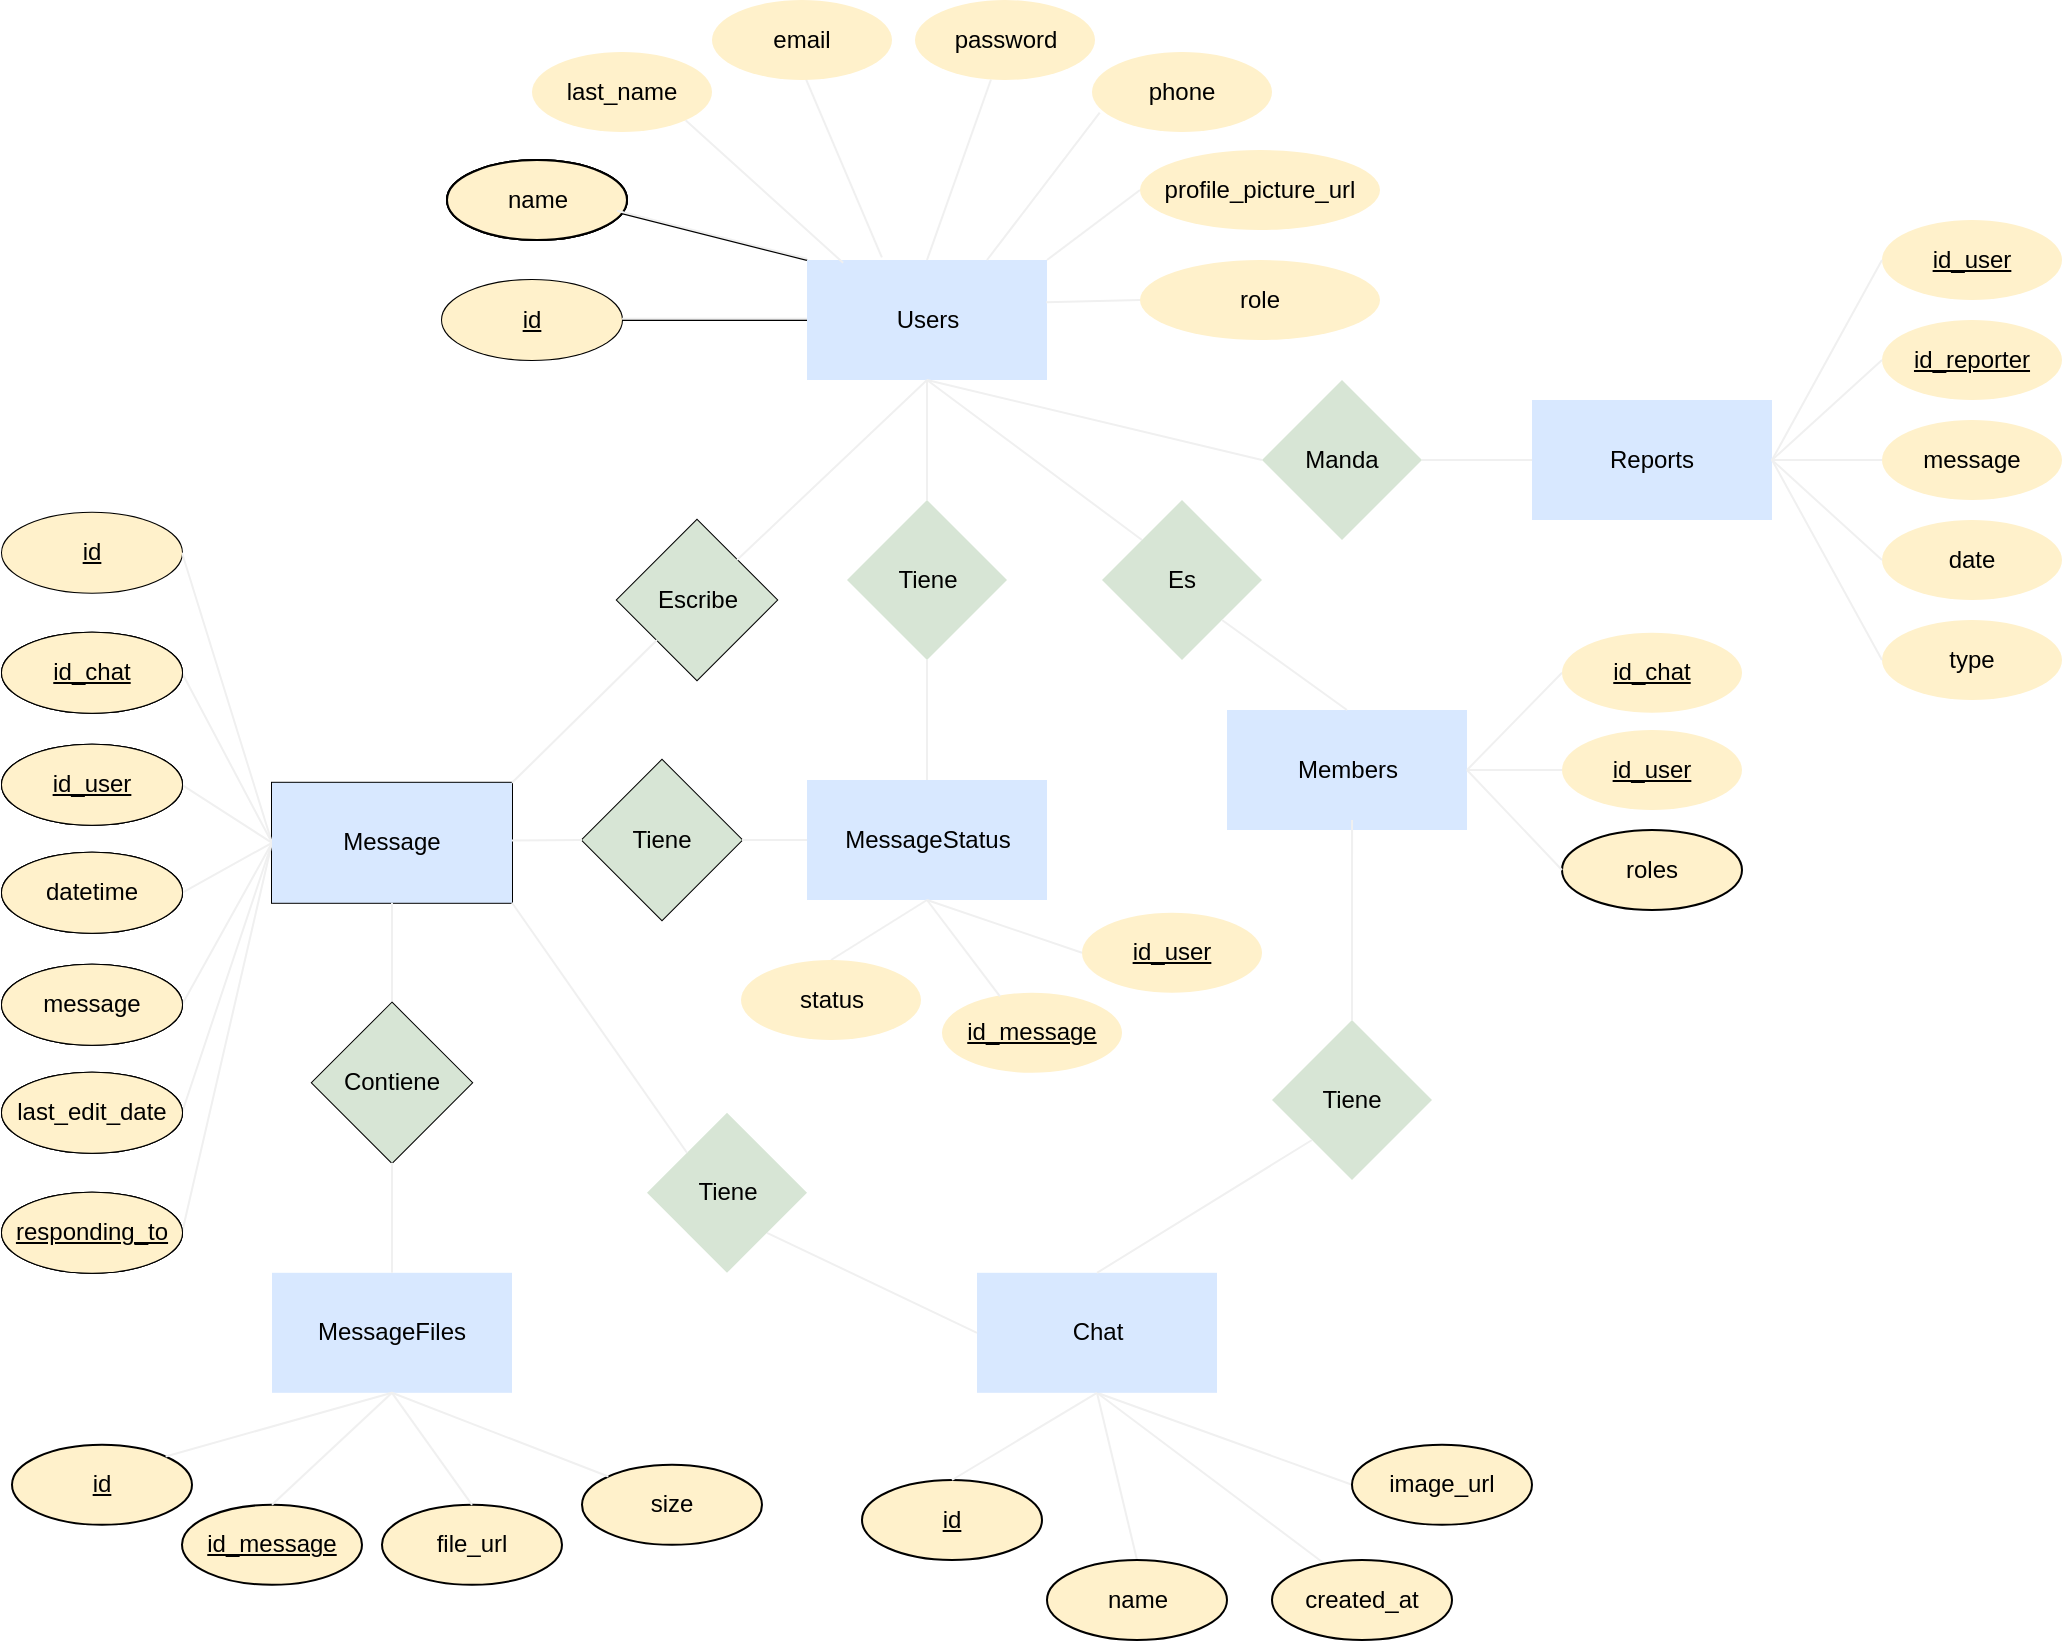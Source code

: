 <mxfile>
    <diagram id="URDF5yM-yLJE8CEQNXf-" name="Page-1">
        <mxGraphModel dx="544" dy="375" grid="1" gridSize="10" guides="1" tooltips="1" connect="1" arrows="1" fold="1" page="1" pageScale="1" pageWidth="1500" pageHeight="2000" math="0" shadow="0">
            <root>
                <mxCell id="0"/>
                <mxCell id="1" parent="0"/>
                <mxCell id="3" value="" style="endArrow=none;html=1;rounded=0;exitX=0.5;exitY=1;exitDx=0;exitDy=0;entryX=0.292;entryY=0.046;entryDx=0;entryDy=0;fontColor=#000000;entryPerimeter=0;strokeColor=#F0F0F0;" parent="1" source="18" target="73" edge="1">
                    <mxGeometry relative="1" as="geometry">
                        <mxPoint x="950" y="932.4" as="sourcePoint"/>
                        <mxPoint x="1060" y="1032.4" as="targetPoint"/>
                    </mxGeometry>
                </mxCell>
                <mxCell id="4" value="" style="endArrow=none;html=1;rounded=0;exitX=0.5;exitY=1;exitDx=0;exitDy=0;entryX=0;entryY=0.5;entryDx=0;entryDy=0;fontColor=#000000;strokeColor=#F0F0F0;" parent="1" source="18" target="72" edge="1">
                    <mxGeometry relative="1" as="geometry">
                        <mxPoint x="980" y="962.4" as="sourcePoint"/>
                        <mxPoint x="870" y="1012.4" as="targetPoint"/>
                    </mxGeometry>
                </mxCell>
                <mxCell id="5" value="" style="endArrow=none;html=1;rounded=0;exitX=0.5;exitY=1;exitDx=0;exitDy=0;entryX=0.5;entryY=0;entryDx=0;entryDy=0;fontColor=#000000;strokeColor=#F0F0F0;" parent="1" source="18" target="71" edge="1">
                    <mxGeometry relative="1" as="geometry">
                        <mxPoint x="950" y="932.4" as="sourcePoint"/>
                        <mxPoint x="840" y="982.4" as="targetPoint"/>
                    </mxGeometry>
                </mxCell>
                <mxCell id="6" value="Users" style="rounded=0;whiteSpace=wrap;html=1;fontColor=#000000;fillColor=#D8E8FF;strokeColor=none;" parent="1" vertex="1">
                    <mxGeometry x="652.5" y="350" width="120" height="60" as="geometry"/>
                </mxCell>
                <mxCell id="12" value="" style="endArrow=none;html=1;rounded=0;entryX=0.522;entryY=0.99;entryDx=0;entryDy=0;exitX=0.312;exitY=-0.021;exitDx=0;exitDy=0;fontColor=#000000;strokeColor=#F0F0F0;entryPerimeter=0;exitPerimeter=0;" parent="1" source="6" target="164" edge="1">
                    <mxGeometry width="50" height="50" relative="1" as="geometry">
                        <mxPoint x="632.5" y="510" as="sourcePoint"/>
                        <mxPoint x="692.5" y="270" as="targetPoint"/>
                    </mxGeometry>
                </mxCell>
                <mxCell id="13" value="" style="endArrow=none;html=1;rounded=0;entryX=0.944;entryY=0.65;entryDx=0;entryDy=0;exitX=0;exitY=0;exitDx=0;exitDy=0;entryPerimeter=0;fontColor=#000000;" parent="1" source="6" target="107" edge="1">
                    <mxGeometry width="50" height="50" relative="1" as="geometry">
                        <mxPoint x="632.5" y="510" as="sourcePoint"/>
                        <mxPoint x="527.5" y="326" as="targetPoint"/>
                    </mxGeometry>
                </mxCell>
                <mxCell id="14" value="" style="endArrow=none;html=1;rounded=0;exitX=1;exitY=0.5;exitDx=0;exitDy=0;entryX=0;entryY=0.5;entryDx=0;entryDy=0;fontColor=#000000;" parent="1" source="161" target="6" edge="1">
                    <mxGeometry width="50" height="50" relative="1" as="geometry">
                        <mxPoint x="547.5" y="380" as="sourcePoint"/>
                        <mxPoint x="682.5" y="460" as="targetPoint"/>
                    </mxGeometry>
                </mxCell>
                <mxCell id="15" value="" style="endArrow=none;html=1;rounded=0;entryX=0.75;entryY=0;entryDx=0;entryDy=0;exitX=0.043;exitY=0.758;exitDx=0;exitDy=0;fontColor=#000000;strokeColor=#F0F0F0;exitPerimeter=0;" parent="1" source="165" target="6" edge="1">
                    <mxGeometry width="50" height="50" relative="1" as="geometry">
                        <mxPoint x="812.5" y="306" as="sourcePoint"/>
                        <mxPoint x="682.5" y="460" as="targetPoint"/>
                    </mxGeometry>
                </mxCell>
                <mxCell id="16" value="" style="endArrow=none;html=1;rounded=0;exitX=0.5;exitY=0;exitDx=0;exitDy=0;fontColor=#000000;strokeColor=#F0F0F0;" parent="1" source="6" target="166" edge="1">
                    <mxGeometry width="50" height="50" relative="1" as="geometry">
                        <mxPoint x="712.5" y="350" as="sourcePoint"/>
                        <mxPoint x="770.741" y="270.169" as="targetPoint"/>
                    </mxGeometry>
                </mxCell>
                <mxCell id="17" value="Escribe" style="rhombus;whiteSpace=wrap;html=1;fontColor=#000000;fillColor=#D7E5D5;" parent="1" vertex="1">
                    <mxGeometry x="557.5" y="480" width="80" height="80" as="geometry"/>
                </mxCell>
                <mxCell id="18" value="Chat" style="rounded=0;whiteSpace=wrap;html=1;fontColor=#000000;fillColor=#D8E8FF;strokeColor=none;" parent="1" vertex="1">
                    <mxGeometry x="737.5" y="856.4" width="120" height="60" as="geometry"/>
                </mxCell>
                <mxCell id="19" value="" style="endArrow=none;html=1;rounded=0;entryX=0.5;entryY=1;entryDx=0;entryDy=0;exitX=1;exitY=0;exitDx=0;exitDy=0;fontColor=#000000;strokeColor=#F0F0F0;" parent="1" source="17" target="6" edge="1">
                    <mxGeometry width="50" height="50" relative="1" as="geometry">
                        <mxPoint x="735" y="500" as="sourcePoint"/>
                        <mxPoint x="665" y="510" as="targetPoint"/>
                    </mxGeometry>
                </mxCell>
                <mxCell id="28" style="rounded=0;orthogonalLoop=1;jettySize=auto;html=1;exitX=0;exitY=0.5;exitDx=0;exitDy=0;entryX=1;entryY=0.5;entryDx=0;entryDy=0;strokeColor=#F0F0F0;endArrow=none;endFill=0;fontColor=#000000;" parent="1" source="29" target="67" edge="1">
                    <mxGeometry relative="1" as="geometry"/>
                </mxCell>
                <mxCell id="29" value="Message" style="rounded=0;whiteSpace=wrap;html=1;fontColor=#000000;fillColor=#D8E8FF;" parent="1" vertex="1">
                    <mxGeometry x="385" y="611.4" width="120" height="60" as="geometry"/>
                </mxCell>
                <mxCell id="54" value="&lt;u&gt;id_user&lt;/u&gt;" style="ellipse;whiteSpace=wrap;html=1;fontColor=#000000;fillColor=#D7E5D5;" parent="1" vertex="1">
                    <mxGeometry x="250" y="592.4" width="90" height="40" as="geometry"/>
                </mxCell>
                <mxCell id="55" value="datetime" style="ellipse;whiteSpace=wrap;html=1;fontColor=#000000;fillColor=#D7E5D5;" parent="1" vertex="1">
                    <mxGeometry x="250" y="646.4" width="90" height="40" as="geometry"/>
                </mxCell>
                <mxCell id="56" value="message" style="ellipse;whiteSpace=wrap;html=1;fontColor=#000000;fillColor=#D7E5D5;" parent="1" vertex="1">
                    <mxGeometry x="250" y="702.4" width="90" height="40" as="geometry"/>
                </mxCell>
                <mxCell id="57" value="&lt;u&gt;id_chat&lt;/u&gt;" style="ellipse;whiteSpace=wrap;html=1;fontColor=#000000;fillColor=#D7E5D5;" parent="1" vertex="1">
                    <mxGeometry x="250" y="536.4" width="90" height="40" as="geometry"/>
                </mxCell>
                <mxCell id="58" value="" style="endArrow=none;html=1;rounded=0;exitX=1;exitY=0.5;exitDx=0;exitDy=0;entryX=0;entryY=0.5;entryDx=0;entryDy=0;fontColor=#000000;strokeColor=#F0F0F0;" parent="1" source="57" target="29" edge="1">
                    <mxGeometry width="50" height="50" relative="1" as="geometry">
                        <mxPoint x="360" y="601.4" as="sourcePoint"/>
                        <mxPoint x="410" y="551.4" as="targetPoint"/>
                    </mxGeometry>
                </mxCell>
                <mxCell id="59" value="" style="endArrow=none;html=1;rounded=0;exitX=1;exitY=0.5;exitDx=0;exitDy=0;entryX=0;entryY=0.5;entryDx=0;entryDy=0;fontColor=#000000;strokeColor=#F0F0F0;" parent="1" source="54" target="29" edge="1">
                    <mxGeometry width="50" height="50" relative="1" as="geometry">
                        <mxPoint x="350" y="571.4" as="sourcePoint"/>
                        <mxPoint x="395" y="651.4" as="targetPoint"/>
                    </mxGeometry>
                </mxCell>
                <mxCell id="60" value="" style="endArrow=none;html=1;rounded=0;exitX=1;exitY=0.5;exitDx=0;exitDy=0;entryX=0;entryY=0.5;entryDx=0;entryDy=0;fontColor=#000000;strokeColor=#F0F0F0;" parent="1" source="55" target="29" edge="1">
                    <mxGeometry width="50" height="50" relative="1" as="geometry">
                        <mxPoint x="350" y="631.4" as="sourcePoint"/>
                        <mxPoint x="395" y="651.4" as="targetPoint"/>
                    </mxGeometry>
                </mxCell>
                <mxCell id="61" value="" style="endArrow=none;html=1;rounded=0;exitX=1;exitY=0.5;exitDx=0;exitDy=0;entryX=0;entryY=0.5;entryDx=0;entryDy=0;fontColor=#000000;strokeColor=#F0F0F0;" parent="1" source="56" target="29" edge="1">
                    <mxGeometry width="50" height="50" relative="1" as="geometry">
                        <mxPoint x="350" y="686.4" as="sourcePoint"/>
                        <mxPoint x="395" y="651.4" as="targetPoint"/>
                    </mxGeometry>
                </mxCell>
                <mxCell id="67" value="last_edit_date" style="ellipse;whiteSpace=wrap;html=1;fontColor=#000000;fillColor=#D7E5D5;" parent="1" vertex="1">
                    <mxGeometry x="250" y="756.4" width="90" height="40" as="geometry"/>
                </mxCell>
                <mxCell id="71" value="name" style="ellipse;whiteSpace=wrap;html=1;fontColor=#000000;fillColor=#FFF1CB;" parent="1" vertex="1">
                    <mxGeometry x="772.5" y="1000" width="90" height="40" as="geometry"/>
                </mxCell>
                <mxCell id="72" value="image_url" style="ellipse;whiteSpace=wrap;html=1;fontColor=#000000;fillColor=#FFF1CB;" parent="1" vertex="1">
                    <mxGeometry x="925" y="942.4" width="90" height="40" as="geometry"/>
                </mxCell>
                <mxCell id="73" value="created_at" style="ellipse;whiteSpace=wrap;html=1;fontColor=#000000;fillColor=#FFF1CB;" parent="1" vertex="1">
                    <mxGeometry x="885" y="1000" width="90" height="40" as="geometry"/>
                </mxCell>
                <mxCell id="76" value="&lt;u&gt;id&lt;/u&gt;" style="ellipse;whiteSpace=wrap;html=1;fontColor=#000000;fillColor=#FFF1CB;" parent="1" vertex="1">
                    <mxGeometry x="680" y="960" width="90" height="40" as="geometry"/>
                </mxCell>
                <mxCell id="77" value="" style="endArrow=none;html=1;rounded=0;exitX=0.5;exitY=1;exitDx=0;exitDy=0;entryX=0.5;entryY=0;entryDx=0;entryDy=0;fontColor=#000000;strokeColor=#F0F0F0;" parent="1" source="18" target="76" edge="1">
                    <mxGeometry relative="1" as="geometry">
                        <mxPoint x="1105" y="982.4" as="sourcePoint"/>
                        <mxPoint x="1265" y="982.4" as="targetPoint"/>
                    </mxGeometry>
                </mxCell>
                <mxCell id="84" value="&lt;u&gt;id&lt;/u&gt;" style="ellipse;whiteSpace=wrap;html=1;fontColor=#000000;fillColor=#FFF1CB;" parent="1" vertex="1">
                    <mxGeometry x="250" y="476.4" width="90" height="40" as="geometry"/>
                </mxCell>
                <mxCell id="85" value="" style="endArrow=none;html=1;rounded=0;exitX=1;exitY=0.5;exitDx=0;exitDy=0;entryX=0;entryY=0.5;entryDx=0;entryDy=0;fontColor=#000000;strokeColor=#F0F0F0;" parent="1" source="84" target="29" edge="1">
                    <mxGeometry width="50" height="50" relative="1" as="geometry">
                        <mxPoint x="350" y="601.4" as="sourcePoint"/>
                        <mxPoint x="395" y="651.4" as="targetPoint"/>
                    </mxGeometry>
                </mxCell>
                <mxCell id="107" value="name" style="ellipse;whiteSpace=wrap;html=1;fontColor=#000000;fillColor=#D7E5D5;" parent="1" vertex="1">
                    <mxGeometry x="472.5" y="300" width="90" height="40" as="geometry"/>
                </mxCell>
                <mxCell id="111" value="" style="endArrow=none;html=1;rounded=0;entryX=1;entryY=0;entryDx=0;entryDy=0;exitX=0;exitY=0.5;exitDx=0;exitDy=0;fontColor=#000000;strokeColor=#F0F0F0;" parent="1" source="167" target="6" edge="1">
                    <mxGeometry width="50" height="50" relative="1" as="geometry">
                        <mxPoint x="827.5" y="355" as="sourcePoint"/>
                        <mxPoint x="772.5" y="370" as="targetPoint"/>
                    </mxGeometry>
                </mxCell>
                <mxCell id="114" value="" style="endArrow=none;html=1;rounded=0;entryX=0;entryY=1;entryDx=0;entryDy=0;exitX=1;exitY=0;exitDx=0;exitDy=0;fontColor=#000000;strokeColor=#F0F0F0;" parent="1" source="29" target="17" edge="1">
                    <mxGeometry width="50" height="50" relative="1" as="geometry">
                        <mxPoint x="585" y="642.5" as="sourcePoint"/>
                        <mxPoint x="650" y="567.5" as="targetPoint"/>
                    </mxGeometry>
                </mxCell>
                <mxCell id="115" value="" style="endArrow=none;html=1;rounded=0;exitX=0.5;exitY=1;exitDx=0;exitDy=0;entryX=0.5;entryY=0;entryDx=0;entryDy=0;fontColor=#000000;strokeColor=#F0F0F0;" parent="1" source="29" target="119" edge="1">
                    <mxGeometry width="50" height="50" relative="1" as="geometry">
                        <mxPoint x="515" y="621.4" as="sourcePoint"/>
                        <mxPoint x="445" y="722.4" as="targetPoint"/>
                    </mxGeometry>
                </mxCell>
                <mxCell id="116" value="MessageFiles" style="rounded=0;whiteSpace=wrap;html=1;fontColor=#000000;fillColor=#D8E8FF;strokeColor=none;" parent="1" vertex="1">
                    <mxGeometry x="385" y="856.4" width="120" height="60" as="geometry"/>
                </mxCell>
                <mxCell id="119" value="Contiene" style="rhombus;whiteSpace=wrap;html=1;fontColor=#000000;fillColor=#D7E5D5;" parent="1" vertex="1">
                    <mxGeometry x="405" y="721.4" width="80" height="80" as="geometry"/>
                </mxCell>
                <mxCell id="120" value="" style="endArrow=none;html=1;rounded=0;exitX=0.5;exitY=1;exitDx=0;exitDy=0;entryX=0.5;entryY=0;entryDx=0;entryDy=0;fontColor=#000000;strokeColor=#F0F0F0;" parent="1" source="119" target="116" edge="1">
                    <mxGeometry width="50" height="50" relative="1" as="geometry">
                        <mxPoint x="455" y="681.4" as="sourcePoint"/>
                        <mxPoint x="455" y="731.4" as="targetPoint"/>
                    </mxGeometry>
                </mxCell>
                <mxCell id="121" value="&lt;u&gt;id_message&lt;/u&gt;" style="ellipse;whiteSpace=wrap;html=1;fontColor=#000000;fillColor=#FFF1CB;" parent="1" vertex="1">
                    <mxGeometry x="340" y="972.4" width="90" height="40" as="geometry"/>
                </mxCell>
                <mxCell id="122" value="&lt;u&gt;id&lt;/u&gt;" style="ellipse;whiteSpace=wrap;html=1;fontColor=#000000;fillColor=#FFF1CB;" parent="1" vertex="1">
                    <mxGeometry x="255" y="942.4" width="90" height="40" as="geometry"/>
                </mxCell>
                <mxCell id="123" value="file_url" style="ellipse;whiteSpace=wrap;html=1;fontColor=#000000;fillColor=#FFF1CB;" parent="1" vertex="1">
                    <mxGeometry x="440" y="972.4" width="90" height="40" as="geometry"/>
                </mxCell>
                <mxCell id="124" value="&lt;u&gt;responding_to&lt;/u&gt;" style="ellipse;whiteSpace=wrap;html=1;fontColor=#000000;fillColor=#D7E5D5;" parent="1" vertex="1">
                    <mxGeometry x="250" y="816.4" width="90" height="40" as="geometry"/>
                </mxCell>
                <mxCell id="125" style="rounded=0;orthogonalLoop=1;jettySize=auto;html=1;exitX=0;exitY=0.5;exitDx=0;exitDy=0;entryX=1;entryY=0.5;entryDx=0;entryDy=0;strokeColor=#F0F0F0;endArrow=none;endFill=0;fontColor=#000000;" parent="1" source="29" target="124" edge="1">
                    <mxGeometry relative="1" as="geometry">
                        <mxPoint x="395" y="651.4" as="sourcePoint"/>
                        <mxPoint x="350.0" y="786.4" as="targetPoint"/>
                    </mxGeometry>
                </mxCell>
                <mxCell id="126" value="size" style="ellipse;whiteSpace=wrap;html=1;fontColor=#000000;fillColor=#FFF1CB;" parent="1" vertex="1">
                    <mxGeometry x="540" y="952.4" width="90" height="40" as="geometry"/>
                </mxCell>
                <mxCell id="127" style="rounded=0;orthogonalLoop=1;jettySize=auto;html=1;exitX=0.5;exitY=1;exitDx=0;exitDy=0;entryX=1;entryY=0;entryDx=0;entryDy=0;strokeColor=#F0F0F0;endArrow=none;endFill=0;fontColor=#000000;" parent="1" source="116" target="122" edge="1">
                    <mxGeometry relative="1" as="geometry">
                        <mxPoint x="385" y="726.4" as="sourcePoint"/>
                        <mxPoint x="340.0" y="921.4" as="targetPoint"/>
                    </mxGeometry>
                </mxCell>
                <mxCell id="128" style="rounded=0;orthogonalLoop=1;jettySize=auto;html=1;exitX=0.5;exitY=1;exitDx=0;exitDy=0;entryX=0.5;entryY=0;entryDx=0;entryDy=0;strokeColor=#F0F0F0;endArrow=none;endFill=0;fontColor=#000000;" parent="1" source="116" target="121" edge="1">
                    <mxGeometry relative="1" as="geometry">
                        <mxPoint x="455" y="926.4" as="sourcePoint"/>
                        <mxPoint x="326.715" y="958.212" as="targetPoint"/>
                    </mxGeometry>
                </mxCell>
                <mxCell id="129" style="rounded=0;orthogonalLoop=1;jettySize=auto;html=1;exitX=0.5;exitY=1;exitDx=0;exitDy=0;entryX=0.5;entryY=0;entryDx=0;entryDy=0;strokeColor=#F0F0F0;endArrow=none;endFill=0;fontColor=#000000;" parent="1" source="116" target="123" edge="1">
                    <mxGeometry relative="1" as="geometry">
                        <mxPoint x="455" y="926.4" as="sourcePoint"/>
                        <mxPoint x="390" y="982.4" as="targetPoint"/>
                    </mxGeometry>
                </mxCell>
                <mxCell id="130" style="rounded=0;orthogonalLoop=1;jettySize=auto;html=1;exitX=0.5;exitY=1;exitDx=0;exitDy=0;entryX=0;entryY=0;entryDx=0;entryDy=0;strokeColor=#F0F0F0;endArrow=none;endFill=0;fontColor=#000000;" parent="1" source="116" target="126" edge="1">
                    <mxGeometry relative="1" as="geometry">
                        <mxPoint x="495" y="890" as="sourcePoint"/>
                        <mxPoint x="545" y="946" as="targetPoint"/>
                    </mxGeometry>
                </mxCell>
                <mxCell id="132" value="" style="endArrow=none;html=1;rounded=0;entryX=0.5;entryY=1;entryDx=0;entryDy=0;exitX=0;exitY=0;exitDx=0;exitDy=0;fontColor=#000000;strokeColor=#F0F0F0;" parent="1" source="133" target="6" edge="1">
                    <mxGeometry width="50" height="50" relative="1" as="geometry">
                        <mxPoint x="740" y="506" as="sourcePoint"/>
                        <mxPoint x="705.0" y="450" as="targetPoint"/>
                    </mxGeometry>
                </mxCell>
                <mxCell id="133" value="Es" style="rhombus;whiteSpace=wrap;html=1;fontColor=#000000;fillColor=#D7E5D5;strokeColor=none;" parent="1" vertex="1">
                    <mxGeometry x="800" y="470" width="80" height="80" as="geometry"/>
                </mxCell>
                <mxCell id="134" value="Members" style="rounded=0;whiteSpace=wrap;html=1;fillColor=#D8E8FF;fontColor=#000000;strokeColor=none;" parent="1" vertex="1">
                    <mxGeometry x="862.5" y="575" width="120" height="60" as="geometry"/>
                </mxCell>
                <mxCell id="135" value="" style="endArrow=none;html=1;rounded=0;entryX=1;entryY=1;entryDx=0;entryDy=0;exitX=0.5;exitY=0;exitDx=0;exitDy=0;fontColor=#000000;strokeColor=#F0F0F0;" parent="1" source="134" target="133" edge="1">
                    <mxGeometry width="50" height="50" relative="1" as="geometry">
                        <mxPoint x="655.0" y="585" as="sourcePoint"/>
                        <mxPoint x="700.0" y="540" as="targetPoint"/>
                    </mxGeometry>
                </mxCell>
                <mxCell id="138" value="roles" style="ellipse;whiteSpace=wrap;html=1;fontColor=#000000;fillColor=#FFF1CB;" parent="1" vertex="1">
                    <mxGeometry x="1030" y="635" width="90" height="40" as="geometry"/>
                </mxCell>
                <mxCell id="139" value="" style="endArrow=none;html=1;rounded=0;entryX=1;entryY=0.5;entryDx=0;entryDy=0;exitX=0;exitY=0.5;exitDx=0;exitDy=0;fontColor=#000000;strokeColor=#F0F0F0;" parent="1" source="168" target="134" edge="1">
                    <mxGeometry width="50" height="50" relative="1" as="geometry">
                        <mxPoint x="1030.0" y="550" as="sourcePoint"/>
                        <mxPoint x="890.0" y="540" as="targetPoint"/>
                    </mxGeometry>
                </mxCell>
                <mxCell id="140" value="" style="endArrow=none;html=1;rounded=0;entryX=1;entryY=0.5;entryDx=0;entryDy=0;exitX=0;exitY=0.5;exitDx=0;exitDy=0;fontColor=#000000;strokeColor=#F0F0F0;" parent="1" source="169" target="134" edge="1">
                    <mxGeometry width="50" height="50" relative="1" as="geometry">
                        <mxPoint x="1030.0" y="615" as="sourcePoint"/>
                        <mxPoint x="992.5" y="615" as="targetPoint"/>
                    </mxGeometry>
                </mxCell>
                <mxCell id="141" value="" style="endArrow=none;html=1;rounded=0;entryX=1;entryY=0.5;entryDx=0;entryDy=0;exitX=0;exitY=0.5;exitDx=0;exitDy=0;fontColor=#000000;strokeColor=#F0F0F0;" parent="1" source="138" target="134" edge="1">
                    <mxGeometry width="50" height="50" relative="1" as="geometry">
                        <mxPoint x="1050.0" y="626" as="sourcePoint"/>
                        <mxPoint x="992.5" y="615" as="targetPoint"/>
                    </mxGeometry>
                </mxCell>
                <mxCell id="142" value="" style="endArrow=none;html=1;rounded=0;exitX=0;exitY=0.5;exitDx=0;exitDy=0;entryX=1;entryY=1;entryDx=0;entryDy=0;fontColor=#000000;strokeColor=#F0F0F0;" parent="1" source="18" target="143" edge="1">
                    <mxGeometry width="50" height="50" relative="1" as="geometry">
                        <mxPoint x="700" y="781.4" as="sourcePoint"/>
                        <mxPoint x="720" y="799.6" as="targetPoint"/>
                    </mxGeometry>
                </mxCell>
                <mxCell id="143" value="Tiene" style="rhombus;whiteSpace=wrap;html=1;fontColor=#000000;fillColor=#D7E5D5;strokeColor=none;" parent="1" vertex="1">
                    <mxGeometry x="572.5" y="776.4" width="80" height="80" as="geometry"/>
                </mxCell>
                <mxCell id="144" value="" style="endArrow=none;html=1;rounded=0;exitX=0;exitY=0;exitDx=0;exitDy=0;entryX=1;entryY=1;entryDx=0;entryDy=0;fontColor=#000000;strokeColor=#F0F0F0;" parent="1" source="143" target="29" edge="1">
                    <mxGeometry width="50" height="50" relative="1" as="geometry">
                        <mxPoint x="700" y="696" as="sourcePoint"/>
                        <mxPoint x="655" y="675" as="targetPoint"/>
                    </mxGeometry>
                </mxCell>
                <mxCell id="145" value="&lt;u&gt;id_user&lt;/u&gt;" style="ellipse;whiteSpace=wrap;html=1;fontColor=#000000;fillColor=#D7E5D5;" parent="1" vertex="1">
                    <mxGeometry x="250" y="592.4" width="90" height="40" as="geometry"/>
                </mxCell>
                <mxCell id="146" value="datetime" style="ellipse;whiteSpace=wrap;html=1;fontColor=#000000;fillColor=#D7E5D5;" parent="1" vertex="1">
                    <mxGeometry x="250" y="646.4" width="90" height="40" as="geometry"/>
                </mxCell>
                <mxCell id="147" value="message" style="ellipse;whiteSpace=wrap;html=1;fontColor=#000000;fillColor=#D7E5D5;" parent="1" vertex="1">
                    <mxGeometry x="250" y="702.4" width="90" height="40" as="geometry"/>
                </mxCell>
                <mxCell id="148" value="last_edit_date" style="ellipse;whiteSpace=wrap;html=1;fontColor=#000000;fillColor=#D7E5D5;" parent="1" vertex="1">
                    <mxGeometry x="250" y="756.4" width="90" height="40" as="geometry"/>
                </mxCell>
                <mxCell id="149" value="&lt;u&gt;responding_to&lt;/u&gt;" style="ellipse;whiteSpace=wrap;html=1;fontColor=#000000;fillColor=#D7E5D5;" parent="1" vertex="1">
                    <mxGeometry x="250" y="816.4" width="90" height="40" as="geometry"/>
                </mxCell>
                <mxCell id="150" value="&lt;u&gt;id_chat&lt;/u&gt;" style="ellipse;whiteSpace=wrap;html=1;fontColor=#000000;fillColor=#D7E5D5;" parent="1" vertex="1">
                    <mxGeometry x="250" y="536.4" width="90" height="40" as="geometry"/>
                </mxCell>
                <mxCell id="152" value="name" style="ellipse;whiteSpace=wrap;html=1;fontColor=#000000;fillColor=#D7E5D5;" parent="1" vertex="1">
                    <mxGeometry x="472.5" y="300" width="90" height="40" as="geometry"/>
                </mxCell>
                <mxCell id="155" value="&lt;u&gt;id_user&lt;/u&gt;" style="ellipse;whiteSpace=wrap;html=1;fontColor=#000000;fillColor=#FFF1CB;" parent="1" vertex="1">
                    <mxGeometry x="250" y="592.4" width="90" height="40" as="geometry"/>
                </mxCell>
                <mxCell id="156" value="datetime" style="ellipse;whiteSpace=wrap;html=1;fontColor=#000000;fillColor=#FFF1CB;" parent="1" vertex="1">
                    <mxGeometry x="250" y="646.4" width="90" height="40" as="geometry"/>
                </mxCell>
                <mxCell id="157" value="message" style="ellipse;whiteSpace=wrap;html=1;fontColor=#000000;fillColor=#FFF1CB;" parent="1" vertex="1">
                    <mxGeometry x="250" y="702.4" width="90" height="40" as="geometry"/>
                </mxCell>
                <mxCell id="158" value="last_edit_date" style="ellipse;whiteSpace=wrap;html=1;fontColor=#000000;fillColor=#FFF1CB;" parent="1" vertex="1">
                    <mxGeometry x="250" y="756.4" width="90" height="40" as="geometry"/>
                </mxCell>
                <mxCell id="159" value="&lt;u&gt;responding_to&lt;/u&gt;" style="ellipse;whiteSpace=wrap;html=1;fontColor=#000000;fillColor=#FFF1CB;" parent="1" vertex="1">
                    <mxGeometry x="250" y="816.4" width="90" height="40" as="geometry"/>
                </mxCell>
                <mxCell id="160" value="&lt;u&gt;id_chat&lt;/u&gt;" style="ellipse;whiteSpace=wrap;html=1;fontColor=#000000;fillColor=#FFF1CB;" parent="1" vertex="1">
                    <mxGeometry x="250" y="536.4" width="90" height="40" as="geometry"/>
                </mxCell>
                <mxCell id="161" value="&lt;u&gt;id&lt;/u&gt;" style="ellipse;whiteSpace=wrap;html=1;fontColor=#000000;fillColor=#FFF1CB;" parent="1" vertex="1">
                    <mxGeometry x="470" y="360" width="90" height="40" as="geometry"/>
                </mxCell>
                <mxCell id="162" value="name" style="ellipse;whiteSpace=wrap;html=1;fontColor=#000000;fillColor=#FFF1CB;" parent="1" vertex="1">
                    <mxGeometry x="472.5" y="300" width="90" height="40" as="geometry"/>
                </mxCell>
                <mxCell id="163" value="last_name" style="ellipse;whiteSpace=wrap;html=1;fontColor=#000000;fillColor=#FFF1CB;strokeColor=none;" parent="1" vertex="1">
                    <mxGeometry x="515" y="246" width="90" height="40" as="geometry"/>
                </mxCell>
                <mxCell id="164" value="email" style="ellipse;whiteSpace=wrap;html=1;fontColor=#000000;fillColor=#FFF1CB;strokeColor=none;" parent="1" vertex="1">
                    <mxGeometry x="605" y="220" width="90" height="40" as="geometry"/>
                </mxCell>
                <mxCell id="165" value="phone" style="ellipse;whiteSpace=wrap;html=1;fontColor=#000000;fillColor=#FFF1CB;strokeColor=none;" parent="1" vertex="1">
                    <mxGeometry x="795" y="246" width="90" height="40" as="geometry"/>
                </mxCell>
                <mxCell id="166" value="password" style="ellipse;whiteSpace=wrap;html=1;fontColor=#000000;fillColor=#FFF1CB;strokeColor=none;" parent="1" vertex="1">
                    <mxGeometry x="706.5" y="220" width="90" height="40" as="geometry"/>
                </mxCell>
                <mxCell id="167" value="profile_picture_url" style="ellipse;whiteSpace=wrap;html=1;fontColor=#000000;fillColor=#FFF1CB;strokeColor=none;" parent="1" vertex="1">
                    <mxGeometry x="819" y="295" width="120" height="40" as="geometry"/>
                </mxCell>
                <mxCell id="168" value="&lt;u&gt;id_chat&lt;/u&gt;" style="ellipse;whiteSpace=wrap;html=1;fontColor=#000000;fillColor=#FFF1CB;strokeColor=none;" parent="1" vertex="1">
                    <mxGeometry x="1030" y="536.4" width="90" height="40" as="geometry"/>
                </mxCell>
                <mxCell id="169" value="&lt;u&gt;id_user&lt;/u&gt;" style="ellipse;whiteSpace=wrap;html=1;fontColor=#000000;fillColor=#FFF1CB;strokeColor=none;" parent="1" vertex="1">
                    <mxGeometry x="1030" y="585" width="90" height="40" as="geometry"/>
                </mxCell>
                <mxCell id="170" value="Manda" style="rhombus;whiteSpace=wrap;html=1;fontColor=#000000;fillColor=#D7E5D5;strokeColor=none;" parent="1" vertex="1">
                    <mxGeometry x="880" y="410" width="80" height="80" as="geometry"/>
                </mxCell>
                <mxCell id="171" value="" style="endArrow=none;html=1;rounded=0;entryX=0.5;entryY=1;entryDx=0;entryDy=0;exitX=0;exitY=0.5;exitDx=0;exitDy=0;fontColor=#000000;strokeColor=#F0F0F0;" parent="1" source="170" target="6" edge="1">
                    <mxGeometry width="50" height="50" relative="1" as="geometry">
                        <mxPoint x="812.5" y="510" as="sourcePoint"/>
                        <mxPoint x="705" y="450" as="targetPoint"/>
                    </mxGeometry>
                </mxCell>
                <mxCell id="172" value="Reports" style="rounded=0;whiteSpace=wrap;html=1;fillColor=#D8E8FF;fontColor#fff;fontColor=#000000;strokeColor=none;" parent="1" vertex="1">
                    <mxGeometry x="1015" y="420" width="120" height="60" as="geometry"/>
                </mxCell>
                <mxCell id="173" value="" style="endArrow=none;html=1;rounded=0;entryX=1;entryY=0.5;entryDx=0;entryDy=0;exitX=0;exitY=0.5;exitDx=0;exitDy=0;fontColor=#000000;strokeColor=#F0F0F0;" parent="1" source="172" target="170" edge="1">
                    <mxGeometry width="50" height="50" relative="1" as="geometry">
                        <mxPoint x="892.5" y="470" as="sourcePoint"/>
                        <mxPoint x="765" y="435" as="targetPoint"/>
                    </mxGeometry>
                </mxCell>
                <mxCell id="174" value="message" style="ellipse;whiteSpace=wrap;html=1;fontColor=#000000;fillColor=#FFF1CB;strokeColor=none;" parent="1" vertex="1">
                    <mxGeometry x="1190" y="430" width="90" height="40" as="geometry"/>
                </mxCell>
                <mxCell id="175" value="&lt;u&gt;id_user&lt;/u&gt;" style="ellipse;whiteSpace=wrap;html=1;fontColor=#000000;fillColor=#FFF1CB;strokeColor=none;" parent="1" vertex="1">
                    <mxGeometry x="1190" y="330" width="90" height="40" as="geometry"/>
                </mxCell>
                <mxCell id="176" value="&lt;u&gt;id_reporter&lt;/u&gt;" style="ellipse;whiteSpace=wrap;html=1;fontColor=#000000;fillColor=#FFF1CB;strokeColor=none;" parent="1" vertex="1">
                    <mxGeometry x="1190" y="380" width="90" height="40" as="geometry"/>
                </mxCell>
                <mxCell id="177" value="date" style="ellipse;whiteSpace=wrap;html=1;fontColor=#000000;fillColor=#FFF1CB;strokeColor=none;" parent="1" vertex="1">
                    <mxGeometry x="1190" y="480" width="90" height="40" as="geometry"/>
                </mxCell>
                <mxCell id="178" value="type" style="ellipse;whiteSpace=wrap;html=1;fontColor=#000000;fillColor=#FFF1CB;strokeColor=none;" parent="1" vertex="1">
                    <mxGeometry x="1190" y="530" width="90" height="40" as="geometry"/>
                </mxCell>
                <mxCell id="179" value="" style="endArrow=none;html=1;rounded=0;entryX=1;entryY=0.5;entryDx=0;entryDy=0;exitX=0;exitY=0.5;exitDx=0;exitDy=0;fontColor=#000000;strokeColor=#F0F0F0;" parent="1" source="175" target="172" edge="1">
                    <mxGeometry width="50" height="50" relative="1" as="geometry">
                        <mxPoint x="1040.0" y="560" as="sourcePoint"/>
                        <mxPoint x="992.5" y="605" as="targetPoint"/>
                    </mxGeometry>
                </mxCell>
                <mxCell id="180" value="" style="endArrow=none;html=1;rounded=0;entryX=1;entryY=0.5;entryDx=0;entryDy=0;exitX=0;exitY=0.5;exitDx=0;exitDy=0;fontColor=#000000;strokeColor=#F0F0F0;" parent="1" source="176" target="172" edge="1">
                    <mxGeometry width="50" height="50" relative="1" as="geometry">
                        <mxPoint x="1200.0" y="365" as="sourcePoint"/>
                        <mxPoint x="1145" y="460" as="targetPoint"/>
                    </mxGeometry>
                </mxCell>
                <mxCell id="181" value="" style="endArrow=none;html=1;rounded=0;entryX=1;entryY=0.5;entryDx=0;entryDy=0;exitX=0;exitY=0.5;exitDx=0;exitDy=0;fontColor=#000000;strokeColor=#F0F0F0;" parent="1" source="174" target="172" edge="1">
                    <mxGeometry width="50" height="50" relative="1" as="geometry">
                        <mxPoint x="1200.0" y="420" as="sourcePoint"/>
                        <mxPoint x="1145" y="460" as="targetPoint"/>
                    </mxGeometry>
                </mxCell>
                <mxCell id="182" value="" style="endArrow=none;html=1;rounded=0;entryX=1;entryY=0.5;entryDx=0;entryDy=0;exitX=0;exitY=0.5;exitDx=0;exitDy=0;fontColor=#000000;strokeColor=#F0F0F0;" parent="1" source="177" target="172" edge="1">
                    <mxGeometry width="50" height="50" relative="1" as="geometry">
                        <mxPoint x="1200.0" y="470" as="sourcePoint"/>
                        <mxPoint x="1145" y="460" as="targetPoint"/>
                    </mxGeometry>
                </mxCell>
                <mxCell id="183" value="" style="endArrow=none;html=1;rounded=0;entryX=1;entryY=0.5;entryDx=0;entryDy=0;exitX=0;exitY=0.5;exitDx=0;exitDy=0;fontColor=#000000;strokeColor=#F0F0F0;" parent="1" source="178" target="172" edge="1">
                    <mxGeometry width="50" height="50" relative="1" as="geometry">
                        <mxPoint x="1200.0" y="520" as="sourcePoint"/>
                        <mxPoint x="1145" y="460" as="targetPoint"/>
                    </mxGeometry>
                </mxCell>
                <mxCell id="186" value="MessageStatus" style="rounded=0;whiteSpace=wrap;html=1;fontColor=#000000;fillColor=#D8E8FF;strokeColor=none;" parent="1" vertex="1">
                    <mxGeometry x="652.5" y="610" width="120" height="60" as="geometry"/>
                </mxCell>
                <mxCell id="187" value="" style="endArrow=none;html=1;rounded=0;entryX=0.5;entryY=1;entryDx=0;entryDy=0;fontColor=#000000;exitX=0.5;exitY=0;exitDx=0;exitDy=0;strokeColor=#F0F0F0;" parent="1" source="188" target="186" edge="1">
                    <mxGeometry width="50" height="50" relative="1" as="geometry">
                        <mxPoint x="800" y="696" as="sourcePoint"/>
                        <mxPoint x="992.5" y="615" as="targetPoint"/>
                    </mxGeometry>
                </mxCell>
                <mxCell id="188" value="status" style="ellipse;whiteSpace=wrap;html=1;fontColor=#000000;fillColor=#FFF1CB;strokeColor=none;" parent="1" vertex="1">
                    <mxGeometry x="619.5" y="700" width="90" height="40" as="geometry"/>
                </mxCell>
                <mxCell id="189" value="&lt;u&gt;id_message&lt;/u&gt;" style="ellipse;whiteSpace=wrap;html=1;fontColor=#000000;fillColor=#FFF1CB;strokeColor=none;" parent="1" vertex="1">
                    <mxGeometry x="720" y="716.4" width="90" height="40" as="geometry"/>
                </mxCell>
                <mxCell id="190" value="Tiene" style="rhombus;whiteSpace=wrap;html=1;fontColor=#000000;fillColor=#D7E5D5;strokeColor=none;" parent="1" vertex="1">
                    <mxGeometry x="672.5" y="470" width="80" height="80" as="geometry"/>
                </mxCell>
                <mxCell id="191" value="" style="endArrow=none;html=1;rounded=0;entryX=0.5;entryY=1;entryDx=0;entryDy=0;exitX=0.5;exitY=0;exitDx=0;exitDy=0;fontColor=#000000;strokeColor=#F0F0F0;" parent="1" source="190" target="6" edge="1">
                    <mxGeometry width="50" height="50" relative="1" as="geometry">
                        <mxPoint x="812.5" y="510" as="sourcePoint"/>
                        <mxPoint x="705" y="450" as="targetPoint"/>
                    </mxGeometry>
                </mxCell>
                <mxCell id="192" value="" style="endArrow=none;html=1;rounded=0;entryX=0.5;entryY=1;entryDx=0;entryDy=0;exitX=0.5;exitY=0;exitDx=0;exitDy=0;fontColor=#000000;strokeColor=#F0F0F0;" parent="1" source="186" target="190" edge="1">
                    <mxGeometry width="50" height="50" relative="1" as="geometry">
                        <mxPoint x="640" y="500" as="sourcePoint"/>
                        <mxPoint x="705" y="450" as="targetPoint"/>
                    </mxGeometry>
                </mxCell>
                <mxCell id="194" value="Tiene" style="rhombus;whiteSpace=wrap;html=1;fontColor=#000000;fillColor=#D7E5D5;" parent="1" vertex="1">
                    <mxGeometry x="540" y="600" width="80" height="80" as="geometry"/>
                </mxCell>
                <mxCell id="195" value="" style="endArrow=none;html=1;rounded=0;exitX=0;exitY=0.5;exitDx=0;exitDy=0;fontColor=#000000;entryX=0.999;entryY=0.481;entryDx=0;entryDy=0;entryPerimeter=0;strokeColor=#F0F0F0;" parent="1" source="194" target="29" edge="1">
                    <mxGeometry width="50" height="50" relative="1" as="geometry">
                        <mxPoint x="520" y="642.4" as="sourcePoint"/>
                        <mxPoint x="500" y="640" as="targetPoint"/>
                    </mxGeometry>
                </mxCell>
                <mxCell id="196" value="" style="endArrow=none;html=1;rounded=0;entryX=1;entryY=0.5;entryDx=0;entryDy=0;exitX=0;exitY=0.5;exitDx=0;exitDy=0;fontColor=#000000;strokeColor=#F0F0F0;" parent="1" source="186" target="194" edge="1">
                    <mxGeometry width="50" height="50" relative="1" as="geometry">
                        <mxPoint x="570" y="616" as="sourcePoint"/>
                        <mxPoint x="555" y="615" as="targetPoint"/>
                    </mxGeometry>
                </mxCell>
                <mxCell id="197" value="Tiene" style="rhombus;whiteSpace=wrap;html=1;fontColor=#000000;fillColor=#D7E5D5;strokeColor=none;" parent="1" vertex="1">
                    <mxGeometry x="885" y="730" width="80" height="80" as="geometry"/>
                </mxCell>
                <mxCell id="198" value="" style="endArrow=none;html=1;rounded=0;exitX=0.5;exitY=0;exitDx=0;exitDy=0;entryX=0;entryY=1;entryDx=0;entryDy=0;fontColor=#000000;strokeColor=#F0F0F0;" parent="1" source="18" target="197" edge="1">
                    <mxGeometry width="50" height="50" relative="1" as="geometry">
                        <mxPoint x="845" y="902.4" as="sourcePoint"/>
                        <mxPoint x="650" y="812.4" as="targetPoint"/>
                    </mxGeometry>
                </mxCell>
                <mxCell id="199" value="" style="endArrow=none;html=1;rounded=0;exitX=0.521;exitY=0.917;exitDx=0;exitDy=0;entryX=0.5;entryY=0;entryDx=0;entryDy=0;fontColor=#000000;exitPerimeter=0;strokeColor=#F0F0F0;" parent="1" source="134" target="197" edge="1">
                    <mxGeometry width="50" height="50" relative="1" as="geometry">
                        <mxPoint x="905" y="872.4" as="sourcePoint"/>
                        <mxPoint x="925" y="812.4" as="targetPoint"/>
                    </mxGeometry>
                </mxCell>
                <mxCell id="200" value="" style="endArrow=none;html=1;rounded=0;entryX=0.5;entryY=1;entryDx=0;entryDy=0;fontColor=#000000;exitX=0.322;exitY=0.045;exitDx=0;exitDy=0;exitPerimeter=0;strokeColor=#F0F0F0;" parent="1" source="189" target="186" edge="1">
                    <mxGeometry width="50" height="50" relative="1" as="geometry">
                        <mxPoint x="707.5" y="720" as="sourcePoint"/>
                        <mxPoint x="720" y="680" as="targetPoint"/>
                    </mxGeometry>
                </mxCell>
                <mxCell id="201" value="&lt;u&gt;id_user&lt;/u&gt;" style="ellipse;whiteSpace=wrap;html=1;fontColor=#000000;fillColor=#FFF1CB;strokeColor=none;" parent="1" vertex="1">
                    <mxGeometry x="790" y="676.4" width="90" height="40" as="geometry"/>
                </mxCell>
                <mxCell id="202" value="" style="endArrow=none;html=1;rounded=0;entryX=0.5;entryY=1;entryDx=0;entryDy=0;fontColor=#000000;exitX=0;exitY=0.5;exitDx=0;exitDy=0;strokeColor=#F0F0F0;" parent="1" source="201" target="186" edge="1">
                    <mxGeometry width="50" height="50" relative="1" as="geometry">
                        <mxPoint x="753.18" y="732.258" as="sourcePoint"/>
                        <mxPoint x="720" y="680" as="targetPoint"/>
                    </mxGeometry>
                </mxCell>
                <mxCell id="204" value="&lt;font color=&quot;#ffffff&quot; style=&quot;font-size: 6px;&quot;&gt;1&lt;/font&gt;" style="text;html=1;align=center;verticalAlign=middle;resizable=0;points=[];autosize=1;strokeColor=none;fillColor=none;fontColor=#000000;strokeWidth=1;fontSize=6;" parent="1" vertex="1">
                    <mxGeometry x="683.5" y="405" width="30" height="20" as="geometry"/>
                </mxCell>
                <mxCell id="205" value="&lt;font color=&quot;#ffffff&quot; style=&quot;font-size: 6px;&quot;&gt;1&lt;/font&gt;" style="text;html=1;align=center;verticalAlign=middle;resizable=0;points=[];autosize=1;strokeColor=none;fillColor=none;fontColor=#000000;strokeWidth=1;fontSize=6;" parent="1" vertex="1">
                    <mxGeometry x="692" y="413" width="30" height="20" as="geometry"/>
                </mxCell>
                <mxCell id="206" value="&lt;font color=&quot;#ffffff&quot; style=&quot;font-size: 6px;&quot;&gt;1&lt;/font&gt;" style="text;html=1;align=center;verticalAlign=middle;resizable=0;points=[];autosize=1;strokeColor=none;fillColor=none;fontColor=#000000;strokeWidth=1;fontSize=6;" parent="1" vertex="1">
                    <mxGeometry x="706.5" y="414" width="30" height="20" as="geometry"/>
                </mxCell>
                <mxCell id="207" value="&lt;font color=&quot;#ffffff&quot; style=&quot;font-size: 6px;&quot;&gt;1&lt;/font&gt;" style="text;html=1;align=center;verticalAlign=middle;resizable=0;points=[];autosize=1;strokeColor=none;fillColor=none;fontColor=#000000;strokeWidth=1;fontSize=6;" parent="1" vertex="1">
                    <mxGeometry x="729.5" y="404" width="30" height="20" as="geometry"/>
                </mxCell>
                <mxCell id="208" value="&lt;font color=&quot;#ffffff&quot; style=&quot;font-size: 6px;&quot;&gt;N&lt;/font&gt;" style="text;html=1;align=center;verticalAlign=middle;resizable=0;points=[];autosize=1;strokeColor=none;fillColor=none;fontColor=#000000;strokeWidth=1;fontSize=6;" parent="1" vertex="1">
                    <mxGeometry x="485" y="590" width="30" height="20" as="geometry"/>
                </mxCell>
                <mxCell id="209" value="&lt;font color=&quot;#ffffff&quot; style=&quot;font-size: 6px;&quot;&gt;N&lt;/font&gt;" style="text;html=1;align=center;verticalAlign=middle;resizable=0;points=[];autosize=1;strokeColor=none;fillColor=none;fontColor=#000000;strokeWidth=1;fontSize=6;" parent="1" vertex="1">
                    <mxGeometry x="685" y="590" width="30" height="20" as="geometry"/>
                </mxCell>
                <mxCell id="210" value="&lt;font color=&quot;#ffffff&quot; style=&quot;font-size: 6px;&quot;&gt;N&lt;/font&gt;" style="text;html=1;align=center;verticalAlign=middle;resizable=0;points=[];autosize=1;strokeColor=none;fillColor=none;fontColor=#000000;strokeWidth=1;fontSize=6;" parent="1" vertex="1">
                    <mxGeometry x="909" y="557" width="30" height="20" as="geometry"/>
                </mxCell>
                <mxCell id="211" value="&lt;font color=&quot;#ffffff&quot; style=&quot;font-size: 6px;&quot;&gt;N&lt;/font&gt;" style="text;html=1;align=center;verticalAlign=middle;resizable=0;points=[];autosize=1;strokeColor=none;fillColor=none;fontColor=#000000;strokeWidth=1;fontSize=6;" parent="1" vertex="1">
                    <mxGeometry x="990" y="434" width="30" height="20" as="geometry"/>
                </mxCell>
                <mxCell id="212" value="&lt;font color=&quot;#ffffff&quot; style=&quot;font-size: 6px;&quot;&gt;1&lt;/font&gt;" style="text;html=1;align=center;verticalAlign=middle;resizable=0;points=[];autosize=1;strokeColor=none;fillColor=none;fontColor=#000000;strokeWidth=1;fontSize=6;" parent="1" vertex="1">
                    <mxGeometry x="810" y="840" width="30" height="20" as="geometry"/>
                </mxCell>
                <mxCell id="213" value="&lt;font color=&quot;#ffffff&quot; style=&quot;font-size: 6px;&quot;&gt;N&lt;/font&gt;" style="text;html=1;align=center;verticalAlign=middle;resizable=0;points=[];autosize=1;strokeColor=none;fillColor=none;fontColor=#000000;strokeWidth=1;fontSize=6;" parent="1" vertex="1">
                    <mxGeometry x="917.5" y="632.4" width="30" height="20" as="geometry"/>
                </mxCell>
                <mxCell id="214" value="&lt;font color=&quot;#ffffff&quot; style=&quot;font-size: 6px;&quot;&gt;1&lt;/font&gt;" style="text;html=1;align=center;verticalAlign=middle;resizable=0;points=[];autosize=1;strokeColor=none;fillColor=none;fontColor=#000000;strokeWidth=1;fontSize=6;" parent="1" vertex="1">
                    <mxGeometry x="715" y="867" width="30" height="20" as="geometry"/>
                </mxCell>
                <mxCell id="215" value="&lt;font color=&quot;#ffffff&quot; style=&quot;font-size: 6px;&quot;&gt;N&lt;/font&gt;" style="text;html=1;align=center;verticalAlign=middle;resizable=0;points=[];autosize=1;strokeColor=none;fillColor=none;fontColor=#000000;strokeWidth=1;fontSize=6;" parent="1" vertex="1">
                    <mxGeometry x="498" y="662" width="30" height="20" as="geometry"/>
                </mxCell>
                <mxCell id="217" value="&lt;font color=&quot;#ffffff&quot; style=&quot;font-size: 6px;&quot;&gt;1&lt;/font&gt;" style="text;html=1;align=center;verticalAlign=middle;resizable=0;points=[];autosize=1;strokeColor=none;fillColor=none;fontColor=#000000;strokeWidth=1;fontSize=6;" parent="1" vertex="1">
                    <mxGeometry x="495" y="625" width="30" height="20" as="geometry"/>
                </mxCell>
                <mxCell id="218" value="&lt;font color=&quot;#ffffff&quot; style=&quot;font-size: 6px;&quot;&gt;N&lt;/font&gt;" style="text;html=1;align=center;verticalAlign=middle;resizable=0;points=[];autosize=1;strokeColor=none;fillColor=none;fontColor=#000000;strokeWidth=1;fontSize=6;" parent="1" vertex="1">
                    <mxGeometry x="630" y="625" width="30" height="20" as="geometry"/>
                </mxCell>
                <mxCell id="219" value="&lt;font color=&quot;#ffffff&quot; style=&quot;font-size: 6px;&quot;&gt;1&lt;/font&gt;" style="text;html=1;align=center;verticalAlign=middle;resizable=0;points=[];autosize=1;strokeColor=none;fillColor=none;fontColor=#000000;strokeWidth=1;fontSize=6;" parent="1" vertex="1">
                    <mxGeometry x="435" y="669" width="30" height="20" as="geometry"/>
                </mxCell>
                <mxCell id="220" value="&lt;font color=&quot;#ffffff&quot; style=&quot;font-size: 6px;&quot;&gt;N&lt;/font&gt;" style="text;html=1;align=center;verticalAlign=middle;resizable=0;points=[];autosize=1;strokeColor=none;fillColor=none;fontColor=#000000;strokeWidth=1;fontSize=6;" parent="1" vertex="1">
                    <mxGeometry x="435" y="838.4" width="30" height="20" as="geometry"/>
                </mxCell>
                <mxCell id="221" value="&lt;u&gt;id&lt;/u&gt;" style="ellipse;whiteSpace=wrap;html=1;fontColor=#000000;fillColor=#FFF1CB;strokeColor=none;" parent="1" vertex="1">
                    <mxGeometry x="250" y="476.4" width="90" height="40" as="geometry"/>
                </mxCell>
                <mxCell id="222" value="&lt;u&gt;id_chat&lt;/u&gt;" style="ellipse;whiteSpace=wrap;html=1;fontColor=#000000;fillColor=#FFF1CB;strokeColor=none;" parent="1" vertex="1">
                    <mxGeometry x="250" y="536.4" width="90" height="40" as="geometry"/>
                </mxCell>
                <mxCell id="223" value="&lt;u&gt;id_user&lt;/u&gt;" style="ellipse;whiteSpace=wrap;html=1;fontColor=#000000;fillColor=#FFF1CB;strokeColor=none;" parent="1" vertex="1">
                    <mxGeometry x="250" y="592.4" width="90" height="40" as="geometry"/>
                </mxCell>
                <mxCell id="224" value="datetime" style="ellipse;whiteSpace=wrap;html=1;fontColor=#000000;fillColor=#FFF1CB;strokeColor=none;" parent="1" vertex="1">
                    <mxGeometry x="250" y="646.4" width="90" height="40" as="geometry"/>
                </mxCell>
                <mxCell id="225" value="message" style="ellipse;whiteSpace=wrap;html=1;fontColor=#000000;fillColor=#FFF1CB;strokeColor=none;" parent="1" vertex="1">
                    <mxGeometry x="250" y="702.4" width="90" height="40" as="geometry"/>
                </mxCell>
                <mxCell id="226" value="last_edit_date" style="ellipse;whiteSpace=wrap;html=1;fontColor=#000000;fillColor=#FFF1CB;strokeColor=none;" parent="1" vertex="1">
                    <mxGeometry x="250" y="756.4" width="90" height="40" as="geometry"/>
                </mxCell>
                <mxCell id="227" value="&lt;u&gt;responding_to&lt;/u&gt;" style="ellipse;whiteSpace=wrap;html=1;fontColor=#000000;fillColor=#FFF1CB;strokeColor=none;" parent="1" vertex="1">
                    <mxGeometry x="250" y="816.4" width="90" height="40" as="geometry"/>
                </mxCell>
                <mxCell id="228" value="Message" style="rounded=0;whiteSpace=wrap;html=1;fontColor=#000000;fillColor=#D8E8FF;strokeColor=none;" parent="1" vertex="1">
                    <mxGeometry x="385" y="611.4" width="120" height="60" as="geometry"/>
                </mxCell>
                <mxCell id="229" value="Contiene" style="rhombus;whiteSpace=wrap;html=1;fontColor=#000000;fillColor=#D7E5D5;strokeColor=none;" parent="1" vertex="1">
                    <mxGeometry x="405" y="721.4" width="80" height="80" as="geometry"/>
                </mxCell>
                <mxCell id="230" value="Tiene" style="rhombus;whiteSpace=wrap;html=1;fontColor=#000000;fillColor=#D7E5D5;strokeColor=none;" parent="1" vertex="1">
                    <mxGeometry x="540" y="600" width="80" height="80" as="geometry"/>
                </mxCell>
                <mxCell id="231" value="Escribe" style="rhombus;whiteSpace=wrap;html=1;fontColor=#000000;fillColor=#D7E5D5;strokeColor=none;" parent="1" vertex="1">
                    <mxGeometry x="557.5" y="480" width="80" height="80" as="geometry"/>
                </mxCell>
                <mxCell id="232" value="&lt;u&gt;id&lt;/u&gt;" style="ellipse;whiteSpace=wrap;html=1;fontColor=#000000;fillColor=#FFF1CB;strokeColor=none;" parent="1" vertex="1">
                    <mxGeometry x="470" y="360" width="90" height="40" as="geometry"/>
                </mxCell>
                <mxCell id="233" value="" style="endArrow=none;html=1;rounded=0;exitX=1;exitY=0.5;exitDx=0;exitDy=0;entryX=0;entryY=0.5;entryDx=0;entryDy=0;fontColor=#000000;strokeColor=#F0F0F0;" parent="1" edge="1">
                    <mxGeometry width="50" height="50" relative="1" as="geometry">
                        <mxPoint x="560.04" y="379.41" as="sourcePoint"/>
                        <mxPoint x="652.54" y="379.41" as="targetPoint"/>
                    </mxGeometry>
                </mxCell>
                <mxCell id="234" value="" style="endArrow=none;html=1;rounded=0;entryX=0.944;entryY=0.65;entryDx=0;entryDy=0;exitX=0;exitY=0;exitDx=0;exitDy=0;entryPerimeter=0;fontColor=#000000;strokeColor=#F0F0F0;" parent="1" edge="1">
                    <mxGeometry width="50" height="50" relative="1" as="geometry">
                        <mxPoint x="652.54" y="349.41" as="sourcePoint"/>
                        <mxPoint x="557.5" y="325.41" as="targetPoint"/>
                    </mxGeometry>
                </mxCell>
                <mxCell id="235" value="" style="endArrow=none;html=1;rounded=0;entryX=1;entryY=1;entryDx=0;entryDy=0;exitX=0.15;exitY=0.033;exitDx=0;exitDy=0;exitPerimeter=0;fontColor=#000000;strokeColor=#F0F0F0;" parent="1" edge="1" target="163">
                    <mxGeometry width="50" height="50" relative="1" as="geometry">
                        <mxPoint x="670.54" y="351.39" as="sourcePoint"/>
                        <mxPoint x="592.54" y="275.41" as="targetPoint"/>
                    </mxGeometry>
                </mxCell>
                <mxCell id="236" value="" style="endArrow=none;html=1;rounded=0;entryX=0.997;entryY=0.353;entryDx=0;entryDy=0;fontColor=#000000;strokeColor=#F0F0F0;exitX=0;exitY=0.5;exitDx=0;exitDy=0;entryPerimeter=0;" edge="1" parent="1" source="237" target="6">
                    <mxGeometry width="50" height="50" relative="1" as="geometry">
                        <mxPoint x="820" y="370" as="sourcePoint"/>
                        <mxPoint x="782.5" y="360" as="targetPoint"/>
                    </mxGeometry>
                </mxCell>
                <mxCell id="237" value="role" style="ellipse;whiteSpace=wrap;html=1;fontColor=#000000;fillColor=#FFF1CB;strokeColor=none;" vertex="1" parent="1">
                    <mxGeometry x="819" y="350" width="120" height="40" as="geometry"/>
                </mxCell>
            </root>
        </mxGraphModel>
    </diagram>
</mxfile>